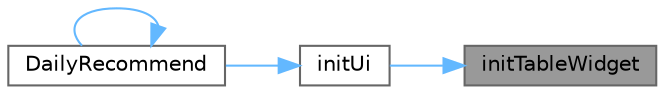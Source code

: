 digraph "initTableWidget"
{
 // LATEX_PDF_SIZE
  bgcolor="transparent";
  edge [fontname=Helvetica,fontsize=10,labelfontname=Helvetica,labelfontsize=10];
  node [fontname=Helvetica,fontsize=10,shape=box,height=0.2,width=0.4];
  rankdir="RL";
  Node1 [id="Node000001",label="initTableWidget",height=0.2,width=0.4,color="gray40", fillcolor="grey60", style="filled", fontcolor="black",tooltip="初始化歌曲列表控件"];
  Node1 -> Node2 [id="edge1_Node000001_Node000002",dir="back",color="steelblue1",style="solid",tooltip=" "];
  Node2 [id="Node000002",label="initUi",height=0.2,width=0.4,color="grey40", fillcolor="white", style="filled",URL="$class_daily_recommend.html#afba6e95967cc3eb25fd518f7bde6ec04",tooltip="初始化界面"];
  Node2 -> Node3 [id="edge2_Node000002_Node000003",dir="back",color="steelblue1",style="solid",tooltip=" "];
  Node3 [id="Node000003",label="DailyRecommend",height=0.2,width=0.4,color="grey40", fillcolor="white", style="filled",URL="$class_daily_recommend.html#aa657bd21b1ef013ac26b9b87c58100db",tooltip="构造函数，初始化每日推荐界面"];
  Node3 -> Node3 [id="edge3_Node000003_Node000003",dir="back",color="steelblue1",style="solid",tooltip=" "];
}
